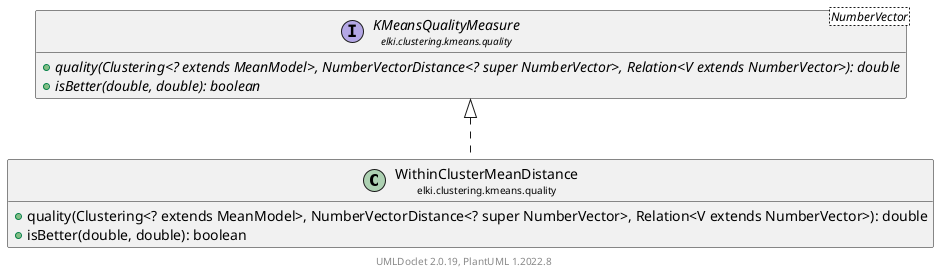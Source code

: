 @startuml
    remove .*\.(Instance|Par|Parameterizer|Factory)$
    set namespaceSeparator none
    hide empty fields
    hide empty methods

    class "<size:14>WithinClusterMeanDistance\n<size:10>elki.clustering.kmeans.quality" as elki.clustering.kmeans.quality.WithinClusterMeanDistance [[WithinClusterMeanDistance.html]] {
        +quality(Clustering<? extends MeanModel>, NumberVectorDistance<? super NumberVector>, Relation<V extends NumberVector>): double
        +isBetter(double, double): boolean
    }

    interface "<size:14>KMeansQualityMeasure\n<size:10>elki.clustering.kmeans.quality" as elki.clustering.kmeans.quality.KMeansQualityMeasure<NumberVector> [[KMeansQualityMeasure.html]] {
        {abstract} +quality(Clustering<? extends MeanModel>, NumberVectorDistance<? super NumberVector>, Relation<V extends NumberVector>): double
        {abstract} +isBetter(double, double): boolean
    }

    elki.clustering.kmeans.quality.KMeansQualityMeasure <|.. elki.clustering.kmeans.quality.WithinClusterMeanDistance

    center footer UMLDoclet 2.0.19, PlantUML 1.2022.8
@enduml
